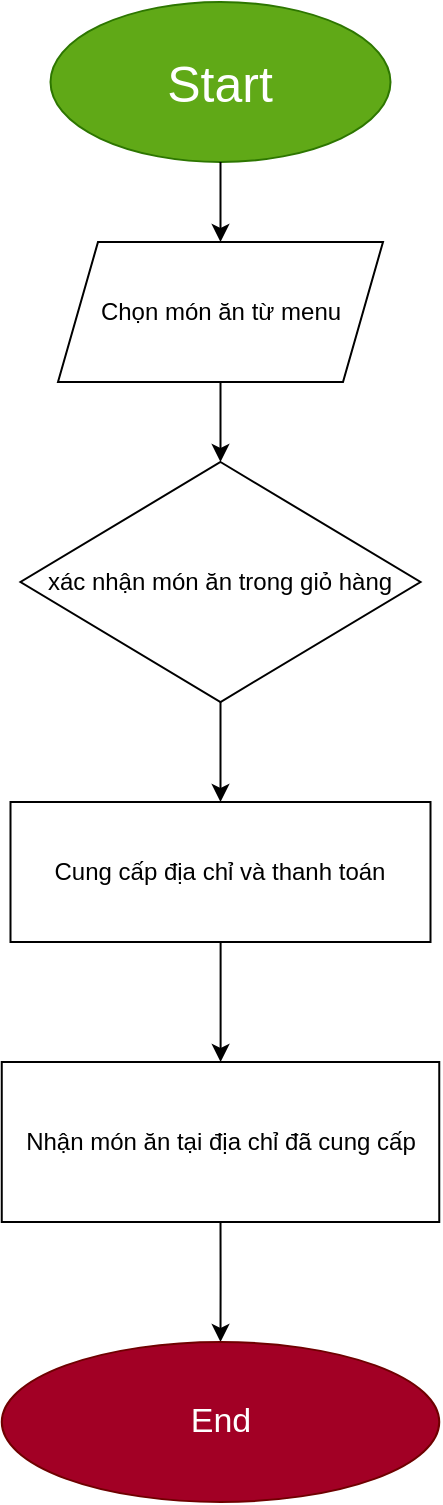 <mxfile version="28.0.6">
  <diagram name="Trang-1" id="B7_FYAixbeiR1SQi81Y3">
    <mxGraphModel dx="1042" dy="626" grid="1" gridSize="10" guides="1" tooltips="1" connect="1" arrows="1" fold="1" page="1" pageScale="1" pageWidth="827" pageHeight="1169" math="0" shadow="0">
      <root>
        <mxCell id="0" />
        <mxCell id="1" parent="0" />
        <mxCell id="jP7N8BsFxUA2M3VWG-kh-2" value="&lt;font style=&quot;font-size: 25px;&quot;&gt;Start&lt;/font&gt;" style="ellipse;whiteSpace=wrap;html=1;fillColor=#60a917;fontColor=#ffffff;strokeColor=#2D7600;" vertex="1" parent="1">
          <mxGeometry x="306.25" y="70" width="170" height="80" as="geometry" />
        </mxCell>
        <mxCell id="jP7N8BsFxUA2M3VWG-kh-4" value="" style="endArrow=classic;html=1;rounded=0;exitX=0.5;exitY=1;exitDx=0;exitDy=0;" edge="1" parent="1" source="jP7N8BsFxUA2M3VWG-kh-2" target="jP7N8BsFxUA2M3VWG-kh-5">
          <mxGeometry width="50" height="50" relative="1" as="geometry">
            <mxPoint x="330" y="140" as="sourcePoint" />
            <mxPoint x="395" y="200" as="targetPoint" />
          </mxGeometry>
        </mxCell>
        <mxCell id="jP7N8BsFxUA2M3VWG-kh-5" value="Chọn món ăn từ menu" style="shape=parallelogram;perimeter=parallelogramPerimeter;whiteSpace=wrap;html=1;fixedSize=1;" vertex="1" parent="1">
          <mxGeometry x="310" y="190" width="162.5" height="70" as="geometry" />
        </mxCell>
        <mxCell id="jP7N8BsFxUA2M3VWG-kh-10" style="edgeStyle=orthogonalEdgeStyle;rounded=0;orthogonalLoop=1;jettySize=auto;html=1;exitX=0.5;exitY=1;exitDx=0;exitDy=0;entryX=0.5;entryY=0;entryDx=0;entryDy=0;" edge="1" parent="1" source="jP7N8BsFxUA2M3VWG-kh-6" target="jP7N8BsFxUA2M3VWG-kh-12">
          <mxGeometry relative="1" as="geometry">
            <mxPoint x="390" y="470" as="targetPoint" />
          </mxGeometry>
        </mxCell>
        <mxCell id="jP7N8BsFxUA2M3VWG-kh-6" value="xác nhận món ăn trong giỏ hàng" style="rhombus;whiteSpace=wrap;html=1;" vertex="1" parent="1">
          <mxGeometry x="291.25" y="300" width="200" height="120" as="geometry" />
        </mxCell>
        <mxCell id="jP7N8BsFxUA2M3VWG-kh-7" value="" style="endArrow=classic;html=1;rounded=0;exitX=0.5;exitY=1;exitDx=0;exitDy=0;entryX=0.5;entryY=0;entryDx=0;entryDy=0;" edge="1" parent="1" source="jP7N8BsFxUA2M3VWG-kh-5" target="jP7N8BsFxUA2M3VWG-kh-6">
          <mxGeometry width="50" height="50" relative="1" as="geometry">
            <mxPoint x="330" y="340" as="sourcePoint" />
            <mxPoint x="380" y="290" as="targetPoint" />
          </mxGeometry>
        </mxCell>
        <mxCell id="jP7N8BsFxUA2M3VWG-kh-13" style="edgeStyle=orthogonalEdgeStyle;rounded=0;orthogonalLoop=1;jettySize=auto;html=1;" edge="1" parent="1" source="jP7N8BsFxUA2M3VWG-kh-12" target="jP7N8BsFxUA2M3VWG-kh-14">
          <mxGeometry relative="1" as="geometry">
            <mxPoint x="391.25" y="590.0" as="targetPoint" />
          </mxGeometry>
        </mxCell>
        <mxCell id="jP7N8BsFxUA2M3VWG-kh-12" value="Cung cấp địa chỉ và thanh toán" style="rounded=0;whiteSpace=wrap;html=1;" vertex="1" parent="1">
          <mxGeometry x="286.25" y="470" width="210" height="70" as="geometry" />
        </mxCell>
        <mxCell id="jP7N8BsFxUA2M3VWG-kh-16" style="edgeStyle=orthogonalEdgeStyle;rounded=0;orthogonalLoop=1;jettySize=auto;html=1;exitX=0.5;exitY=1;exitDx=0;exitDy=0;entryX=0.5;entryY=0;entryDx=0;entryDy=0;" edge="1" parent="1" source="jP7N8BsFxUA2M3VWG-kh-14" target="jP7N8BsFxUA2M3VWG-kh-15">
          <mxGeometry relative="1" as="geometry" />
        </mxCell>
        <mxCell id="jP7N8BsFxUA2M3VWG-kh-14" value="Nhận món ăn tại địa chỉ đã cung cấp" style="rounded=0;whiteSpace=wrap;html=1;" vertex="1" parent="1">
          <mxGeometry x="281.88" y="600" width="218.75" height="80" as="geometry" />
        </mxCell>
        <mxCell id="jP7N8BsFxUA2M3VWG-kh-15" value="End" style="ellipse;whiteSpace=wrap;html=1;fontSize=17;fillColor=#a20025;fontColor=#ffffff;strokeColor=#6F0000;" vertex="1" parent="1">
          <mxGeometry x="281.88" y="740" width="218.75" height="80" as="geometry" />
        </mxCell>
      </root>
    </mxGraphModel>
  </diagram>
</mxfile>
